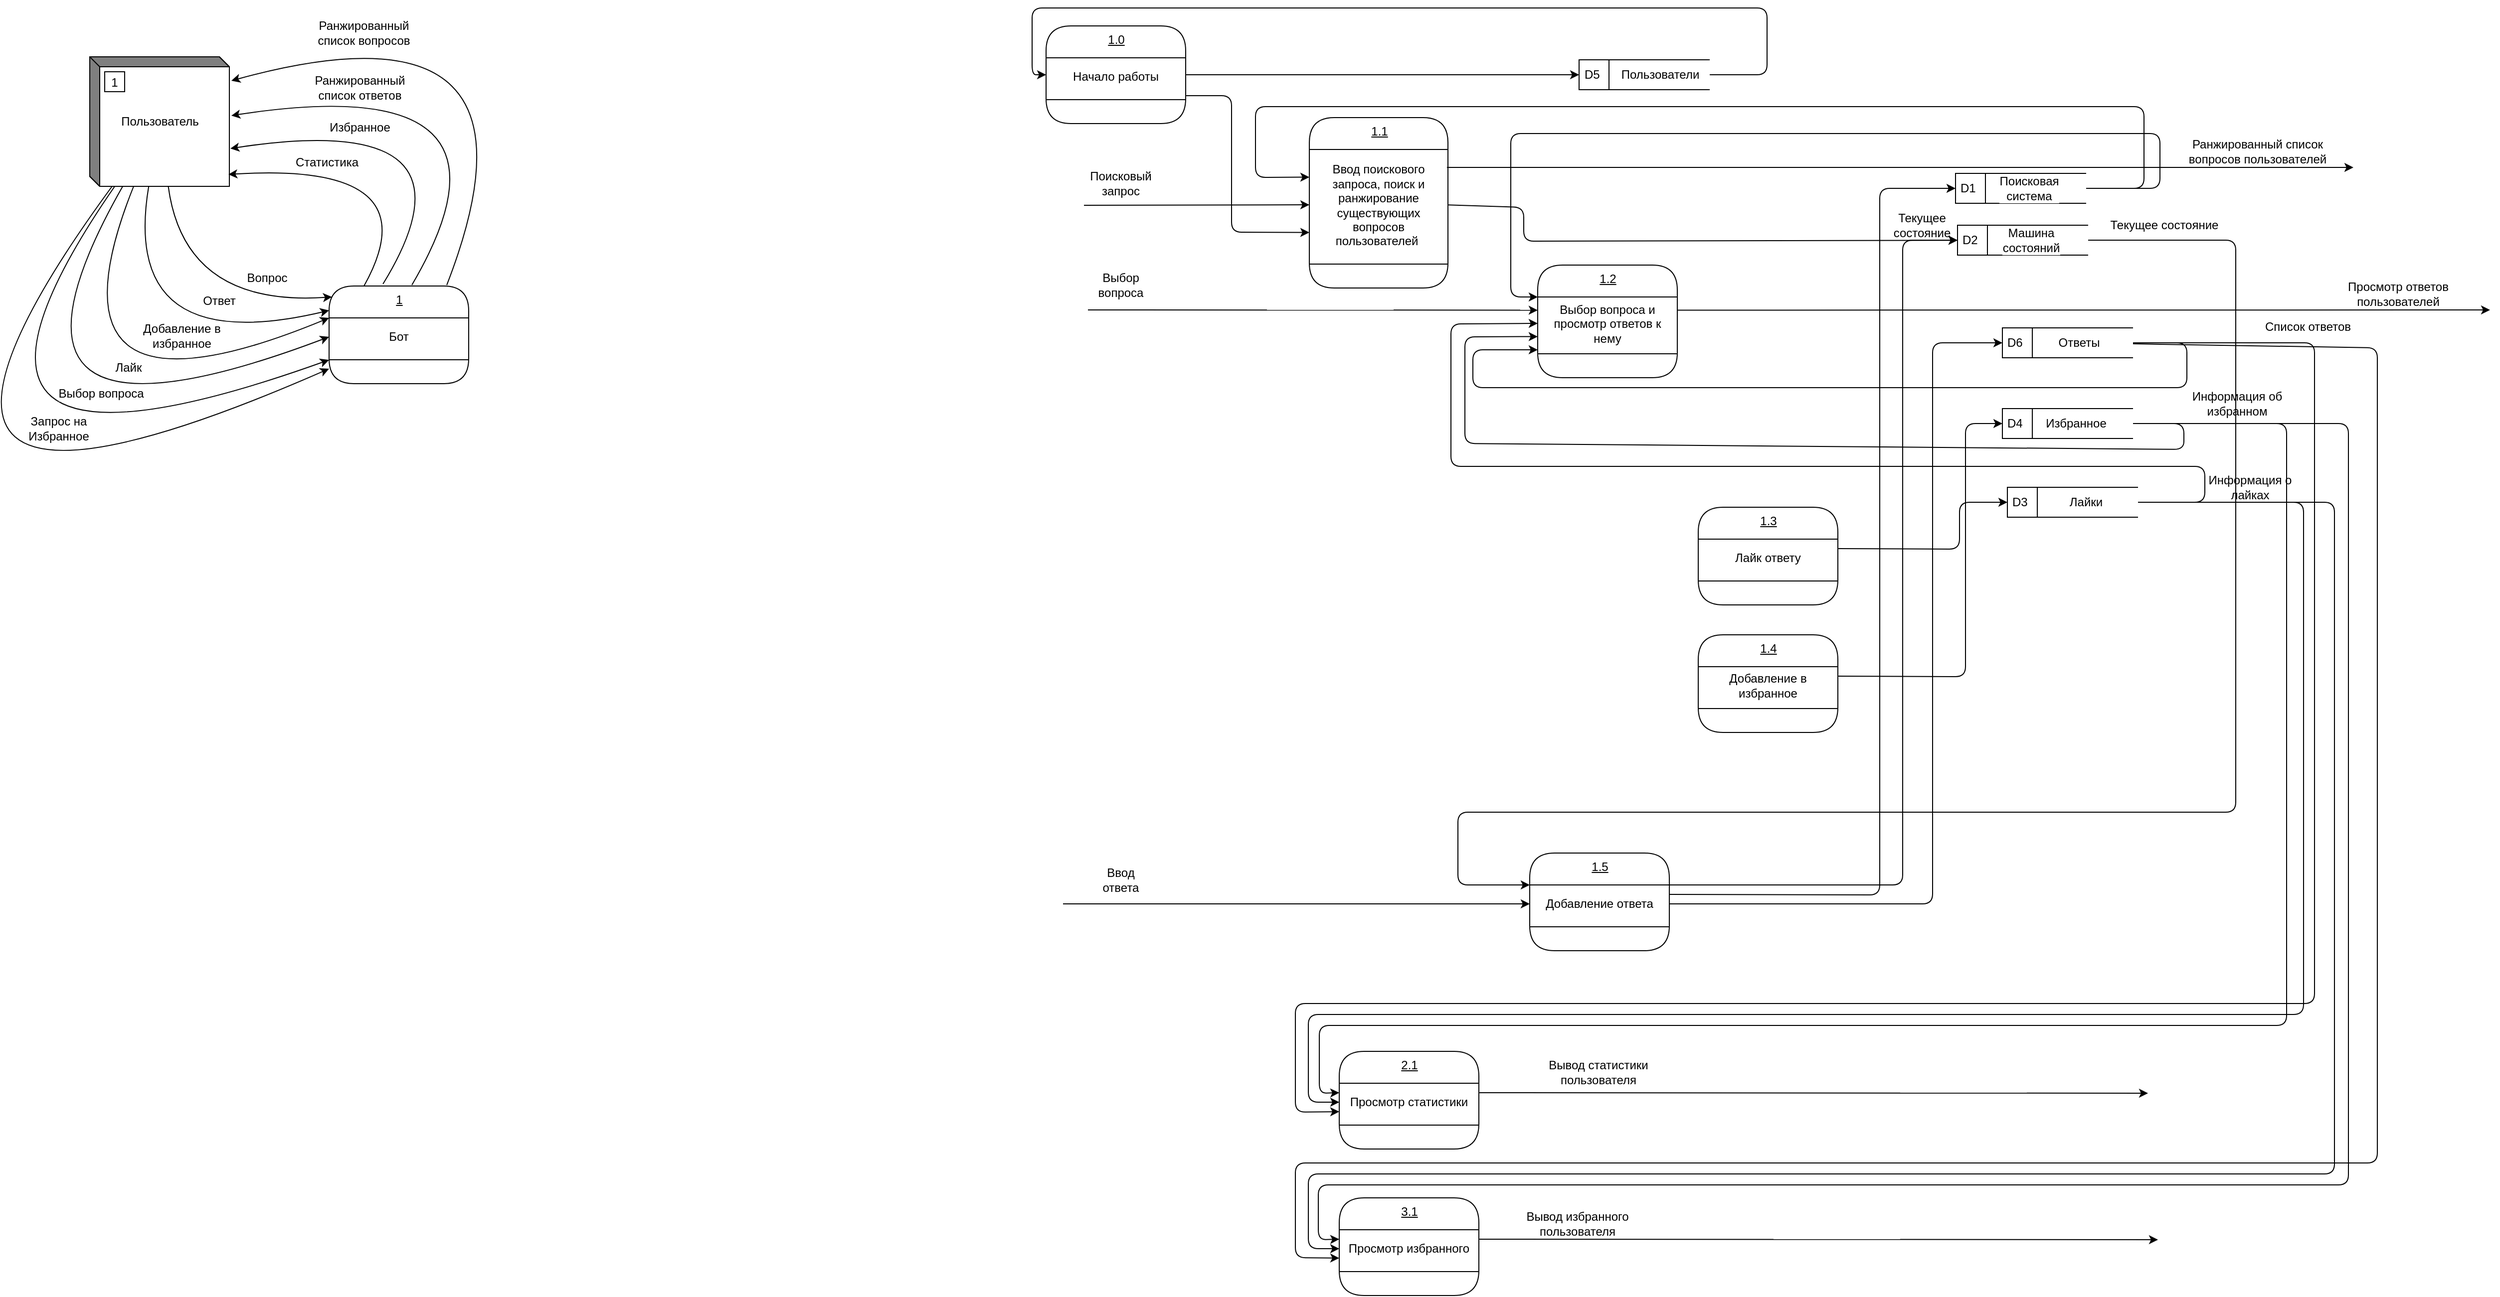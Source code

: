 <mxfile version="14.6.13" type="device"><diagram id="zro-2nRnJr-bB-MmIFv8" name="Страница 1"><mxGraphModel dx="1892" dy="1450" grid="0" gridSize="10" guides="1" tooltips="1" connect="1" arrows="1" fold="1" page="1" pageScale="1" pageWidth="1169" pageHeight="827" background="none" math="0" shadow="0"><root><mxCell id="0"/><mxCell id="1" parent="0"/><mxCell id="Z1UcRKzP8GFp2pOLiOAi-3" value="Пользователь" style="html=1;dashed=0;whitespace=wrap;shape=mxgraph.dfd.externalEntity;shadow=0;fillColor=#FFFFFF;" parent="1" vertex="1"><mxGeometry x="240" y="70" width="140" height="130" as="geometry"/></mxCell><mxCell id="Z1UcRKzP8GFp2pOLiOAi-4" value="1" style="autosize=1;part=1;resizable=0;strokeColor=inherit;fillColor=inherit;gradientColor=inherit;labelBorderColor=#FFFFFF;labelBackgroundColor=#FFFFFF;" parent="Z1UcRKzP8GFp2pOLiOAi-3" vertex="1"><mxGeometry width="20" height="20" relative="1" as="geometry"><mxPoint x="15" y="15" as="offset"/></mxGeometry></mxCell><mxCell id="Z1UcRKzP8GFp2pOLiOAi-5" value="D1" style="html=1;dashed=0;whitespace=wrap;shape=mxgraph.dfd.dataStoreID;align=left;spacingLeft=3;points=[[0,0],[0.5,0],[1,0],[0,0.5],[1,0.5],[0,1],[0.5,1],[1,1]];shadow=0;labelBackgroundColor=#FFFFFF;fillColor=#FFFFFF;gradientColor=none;" parent="1" vertex="1"><mxGeometry x="2111" y="187" width="131" height="30" as="geometry"/></mxCell><mxCell id="Z1UcRKzP8GFp2pOLiOAi-41" value="1" style="swimlane;fontStyle=4;align=center;verticalAlign=top;childLayout=stackLayout;horizontal=1;startSize=32;horizontalStack=0;resizeParent=1;resizeParentMax=0;resizeLast=0;collapsible=0;marginBottom=0;html=1;rounded=1;absoluteArcSize=1;arcSize=50;shadow=0;labelBackgroundColor=#FFFFFF;gradientColor=none;fillColor=none;" parent="1" vertex="1"><mxGeometry x="480" y="300" width="140" height="98" as="geometry"/></mxCell><mxCell id="Z1UcRKzP8GFp2pOLiOAi-48" value="Бот" style="text;html=1;strokeColor=none;fillColor=none;align=center;verticalAlign=middle;whiteSpace=wrap;rounded=0;shadow=0;labelBackgroundColor=#FFFFFF;" parent="Z1UcRKzP8GFp2pOLiOAi-41" vertex="1"><mxGeometry y="32" width="140" height="38" as="geometry"/></mxCell><mxCell id="Z1UcRKzP8GFp2pOLiOAi-46" value="" style="line;strokeWidth=1;fillColor=none;align=left;verticalAlign=middle;spacingTop=-1;spacingLeft=3;spacingRight=3;rotatable=0;labelPosition=right;points=[];portConstraint=eastwest;" parent="Z1UcRKzP8GFp2pOLiOAi-41" vertex="1"><mxGeometry y="70" width="140" height="8" as="geometry"/></mxCell><mxCell id="Z1UcRKzP8GFp2pOLiOAi-49" value="&amp;nbsp;" style="text;html=1;strokeColor=none;fillColor=none;align=center;verticalAlign=middle;whiteSpace=wrap;rounded=0;shadow=0;labelBackgroundColor=#FFFFFF;" parent="Z1UcRKzP8GFp2pOLiOAi-41" vertex="1"><mxGeometry y="78" width="140" height="20" as="geometry"/></mxCell><mxCell id="Z1UcRKzP8GFp2pOLiOAi-53" value="" style="endArrow=classic;html=1;curved=1;entryX=1.014;entryY=0.454;entryDx=0;entryDy=0;entryPerimeter=0;exitX=0.593;exitY=-0.01;exitDx=0;exitDy=0;exitPerimeter=0;" parent="1" source="Z1UcRKzP8GFp2pOLiOAi-41" target="Z1UcRKzP8GFp2pOLiOAi-3" edge="1"><mxGeometry width="50" height="50" relative="1" as="geometry"><mxPoint x="460" y="310" as="sourcePoint"/><mxPoint x="510" y="260" as="targetPoint"/><Array as="points"><mxPoint x="691" y="81"/></Array></mxGeometry></mxCell><mxCell id="Z1UcRKzP8GFp2pOLiOAi-55" value="Вопрос" style="text;html=1;strokeColor=none;fillColor=none;align=center;verticalAlign=middle;whiteSpace=wrap;rounded=0;shadow=0;labelBackgroundColor=#FFFFFF;" parent="1" vertex="1"><mxGeometry x="398" y="282" width="40" height="20" as="geometry"/></mxCell><mxCell id="Z1UcRKzP8GFp2pOLiOAi-57" value="" style="endArrow=classic;html=1;curved=1;entryX=0.021;entryY=0.112;entryDx=0;entryDy=0;entryPerimeter=0;" parent="1" source="Z1UcRKzP8GFp2pOLiOAi-3" target="Z1UcRKzP8GFp2pOLiOAi-41" edge="1"><mxGeometry width="50" height="50" relative="1" as="geometry"><mxPoint x="457" y="322" as="sourcePoint"/><mxPoint x="507" y="272" as="targetPoint"/><Array as="points"><mxPoint x="335" y="321"/></Array></mxGeometry></mxCell><mxCell id="Z1UcRKzP8GFp2pOLiOAi-59" value="" style="endArrow=classic;html=1;curved=1;entryX=0;entryY=0.25;entryDx=0;entryDy=0;" parent="1" source="Z1UcRKzP8GFp2pOLiOAi-3" target="Z1UcRKzP8GFp2pOLiOAi-49" edge="1"><mxGeometry width="50" height="50" relative="1" as="geometry"><mxPoint x="457" y="322" as="sourcePoint"/><mxPoint x="485" y="388" as="targetPoint"/><Array as="points"><mxPoint x="-38" y="610"/></Array></mxGeometry></mxCell><mxCell id="Z1UcRKzP8GFp2pOLiOAi-60" value="" style="endArrow=classic;html=1;curved=1;" parent="1" source="Z1UcRKzP8GFp2pOLiOAi-3" target="Z1UcRKzP8GFp2pOLiOAi-41" edge="1"><mxGeometry width="50" height="50" relative="1" as="geometry"><mxPoint x="457" y="322" as="sourcePoint"/><mxPoint x="507" y="272" as="targetPoint"/><Array as="points"><mxPoint x="34" y="534"/></Array></mxGeometry></mxCell><mxCell id="Z1UcRKzP8GFp2pOLiOAi-61" value="Выбор вопроса" style="text;html=1;strokeColor=none;fillColor=none;align=center;verticalAlign=middle;whiteSpace=wrap;rounded=0;shadow=0;labelBackgroundColor=#FFFFFF;" parent="1" vertex="1"><mxGeometry x="207" y="398" width="89" height="20" as="geometry"/></mxCell><mxCell id="Z1UcRKzP8GFp2pOLiOAi-62" value="Запрос на Избранное" style="text;html=1;strokeColor=none;fillColor=none;align=center;verticalAlign=middle;whiteSpace=wrap;rounded=0;shadow=0;labelBackgroundColor=#FFFFFF;" parent="1" vertex="1"><mxGeometry x="189" y="433" width="40" height="20" as="geometry"/></mxCell><mxCell id="Z1UcRKzP8GFp2pOLiOAi-64" value="" style="endArrow=classic;html=1;curved=1;exitX=0.843;exitY=-0.01;exitDx=0;exitDy=0;entryX=1.014;entryY=0.185;entryDx=0;entryDy=0;entryPerimeter=0;exitPerimeter=0;" parent="1" source="Z1UcRKzP8GFp2pOLiOAi-41" target="Z1UcRKzP8GFp2pOLiOAi-3" edge="1"><mxGeometry width="50" height="50" relative="1" as="geometry"><mxPoint x="560" y="310" as="sourcePoint"/><mxPoint x="390" y="142.083" as="targetPoint"/><Array as="points"><mxPoint x="713" y="3"/></Array></mxGeometry></mxCell><mxCell id="Z1UcRKzP8GFp2pOLiOAi-65" value="" style="endArrow=classic;html=1;curved=1;entryX=1.007;entryY=0.708;entryDx=0;entryDy=0;entryPerimeter=0;exitX=0.386;exitY=-0.02;exitDx=0;exitDy=0;exitPerimeter=0;" parent="1" source="Z1UcRKzP8GFp2pOLiOAi-41" target="Z1UcRKzP8GFp2pOLiOAi-3" edge="1"><mxGeometry width="50" height="50" relative="1" as="geometry"><mxPoint x="558.059" y="310" as="sourcePoint"/><mxPoint x="391.96" y="156.96" as="targetPoint"/><Array as="points"><mxPoint x="642" y="122"/></Array></mxGeometry></mxCell><mxCell id="Z1UcRKzP8GFp2pOLiOAi-66" value="" style="endArrow=classic;html=1;curved=1;entryX=0.993;entryY=0.908;entryDx=0;entryDy=0;entryPerimeter=0;exitX=0.25;exitY=0;exitDx=0;exitDy=0;" parent="1" source="Z1UcRKzP8GFp2pOLiOAi-41" target="Z1UcRKzP8GFp2pOLiOAi-3" edge="1"><mxGeometry width="50" height="50" relative="1" as="geometry"><mxPoint x="568.059" y="320" as="sourcePoint"/><mxPoint x="401.96" y="166.96" as="targetPoint"/><Array as="points"><mxPoint x="585" y="175"/></Array></mxGeometry></mxCell><mxCell id="Z1UcRKzP8GFp2pOLiOAi-67" value="Ранжированный список вопросов" style="text;html=1;strokeColor=none;fillColor=none;align=center;verticalAlign=middle;whiteSpace=wrap;rounded=0;shadow=0;labelBackgroundColor=#FFFFFF;" parent="1" vertex="1"><mxGeometry x="467" y="32" width="96" height="28" as="geometry"/></mxCell><mxCell id="Z1UcRKzP8GFp2pOLiOAi-68" value="Ранжированный список ответов" style="text;html=1;strokeColor=none;fillColor=none;align=center;verticalAlign=middle;whiteSpace=wrap;rounded=0;shadow=0;labelBackgroundColor=#FFFFFF;" parent="1" vertex="1"><mxGeometry x="463" y="87" width="96" height="28" as="geometry"/></mxCell><mxCell id="Z1UcRKzP8GFp2pOLiOAi-69" value="Избранное" style="text;html=1;strokeColor=none;fillColor=none;align=center;verticalAlign=middle;whiteSpace=wrap;rounded=0;shadow=0;labelBackgroundColor=#FFFFFF;" parent="1" vertex="1"><mxGeometry x="463" y="127" width="96" height="28" as="geometry"/></mxCell><mxCell id="Z1UcRKzP8GFp2pOLiOAi-70" value="Статистика" style="text;html=1;strokeColor=none;fillColor=none;align=center;verticalAlign=middle;whiteSpace=wrap;rounded=0;shadow=0;labelBackgroundColor=#FFFFFF;" parent="1" vertex="1"><mxGeometry x="430" y="162" width="96" height="28" as="geometry"/></mxCell><mxCell id="Z1UcRKzP8GFp2pOLiOAi-71" value="" style="endArrow=classic;html=1;curved=1;entryX=0;entryY=0.5;entryDx=0;entryDy=0;" parent="1" source="Z1UcRKzP8GFp2pOLiOAi-3" target="Z1UcRKzP8GFp2pOLiOAi-48" edge="1"><mxGeometry width="50" height="50" relative="1" as="geometry"><mxPoint x="292.596" y="210" as="sourcePoint"/><mxPoint x="498" y="393" as="targetPoint"/><Array as="points"><mxPoint x="107" y="492"/></Array></mxGeometry></mxCell><mxCell id="Z1UcRKzP8GFp2pOLiOAi-72" value="" style="endArrow=classic;html=1;curved=1;entryX=0;entryY=0;entryDx=0;entryDy=0;" parent="1" source="Z1UcRKzP8GFp2pOLiOAi-3" target="Z1UcRKzP8GFp2pOLiOAi-48" edge="1"><mxGeometry width="50" height="50" relative="1" as="geometry"><mxPoint x="303.75" y="210" as="sourcePoint"/><mxPoint x="490" y="361" as="targetPoint"/><Array as="points"><mxPoint x="182" y="455"/></Array></mxGeometry></mxCell><mxCell id="Z1UcRKzP8GFp2pOLiOAi-73" value="Лайк" style="text;html=1;strokeColor=none;fillColor=none;align=center;verticalAlign=middle;whiteSpace=wrap;rounded=0;shadow=0;labelBackgroundColor=#FFFFFF;" parent="1" vertex="1"><mxGeometry x="259" y="372" width="40" height="20" as="geometry"/></mxCell><mxCell id="Z1UcRKzP8GFp2pOLiOAi-74" value="Добавление в избранное" style="text;html=1;strokeColor=none;fillColor=none;align=center;verticalAlign=middle;whiteSpace=wrap;rounded=0;shadow=0;labelBackgroundColor=#FFFFFF;" parent="1" vertex="1"><mxGeometry x="290" y="340" width="85" height="20" as="geometry"/></mxCell><mxCell id="Z1UcRKzP8GFp2pOLiOAi-75" value="" style="endArrow=classic;html=1;curved=1;entryX=0;entryY=0.25;entryDx=0;entryDy=0;" parent="1" source="Z1UcRKzP8GFp2pOLiOAi-3" target="Z1UcRKzP8GFp2pOLiOAi-41" edge="1"><mxGeometry width="50" height="50" relative="1" as="geometry"><mxPoint x="345.325" y="210" as="sourcePoint"/><mxPoint x="463" y="456" as="targetPoint"/><Array as="points"><mxPoint x="270" y="374"/></Array></mxGeometry></mxCell><mxCell id="Z1UcRKzP8GFp2pOLiOAi-76" value="Ответ" style="text;html=1;strokeColor=none;fillColor=none;align=center;verticalAlign=middle;whiteSpace=wrap;rounded=0;shadow=0;labelBackgroundColor=#FFFFFF;" parent="1" vertex="1"><mxGeometry x="350" y="305" width="40" height="20" as="geometry"/></mxCell><mxCell id="Z1UcRKzP8GFp2pOLiOAi-78" value="1.1" style="swimlane;fontStyle=4;align=center;verticalAlign=top;childLayout=stackLayout;horizontal=1;startSize=32;horizontalStack=0;resizeParent=1;resizeParentMax=0;resizeLast=0;collapsible=0;marginBottom=0;html=1;rounded=1;absoluteArcSize=1;arcSize=50;shadow=0;labelBackgroundColor=#FFFFFF;gradientColor=none;fillColor=none;" parent="1" vertex="1"><mxGeometry x="1463" y="131" width="139" height="171" as="geometry"/></mxCell><mxCell id="Z1UcRKzP8GFp2pOLiOAi-79" value="Ввод поискового запроса, поиск и ранжирование существующих вопросов пользователей&amp;nbsp;" style="text;html=1;strokeColor=none;fillColor=none;align=center;verticalAlign=middle;whiteSpace=wrap;rounded=0;shadow=0;labelBackgroundColor=#FFFFFF;" parent="Z1UcRKzP8GFp2pOLiOAi-78" vertex="1"><mxGeometry y="32" width="139" height="111" as="geometry"/></mxCell><mxCell id="Z1UcRKzP8GFp2pOLiOAi-80" value="" style="line;strokeWidth=1;fillColor=none;align=left;verticalAlign=middle;spacingTop=-1;spacingLeft=3;spacingRight=3;rotatable=0;labelPosition=right;points=[];portConstraint=eastwest;" parent="Z1UcRKzP8GFp2pOLiOAi-78" vertex="1"><mxGeometry y="143" width="139" height="8" as="geometry"/></mxCell><mxCell id="Z1UcRKzP8GFp2pOLiOAi-81" value="&amp;nbsp;" style="text;html=1;strokeColor=none;fillColor=none;align=center;verticalAlign=middle;whiteSpace=wrap;rounded=0;shadow=0;labelBackgroundColor=#FFFFFF;" parent="Z1UcRKzP8GFp2pOLiOAi-78" vertex="1"><mxGeometry y="151" width="139" height="20" as="geometry"/></mxCell><mxCell id="Z1UcRKzP8GFp2pOLiOAi-83" value="Поисковая система" style="text;html=1;strokeColor=none;fillColor=none;align=center;verticalAlign=middle;whiteSpace=wrap;rounded=0;shadow=0;labelBackgroundColor=#FFFFFF;" parent="1" vertex="1"><mxGeometry x="2165" y="192" width="40" height="20" as="geometry"/></mxCell><mxCell id="Z1UcRKzP8GFp2pOLiOAi-84" value="D2" style="html=1;dashed=0;whitespace=wrap;shape=mxgraph.dfd.dataStoreID;align=left;spacingLeft=3;points=[[0,0],[0.5,0],[1,0],[0,0.5],[1,0.5],[0,1],[0.5,1],[1,1]];shadow=0;labelBackgroundColor=#FFFFFF;fillColor=#FFFFFF;gradientColor=none;" parent="1" vertex="1"><mxGeometry x="2113" y="239" width="131" height="30" as="geometry"/></mxCell><mxCell id="Z1UcRKzP8GFp2pOLiOAi-85" value="Машина состояний" style="text;html=1;strokeColor=none;fillColor=none;align=center;verticalAlign=middle;whiteSpace=wrap;rounded=0;shadow=0;labelBackgroundColor=#FFFFFF;" parent="1" vertex="1"><mxGeometry x="2167" y="244" width="40" height="20" as="geometry"/></mxCell><mxCell id="Z1UcRKzP8GFp2pOLiOAi-86" value="D3" style="html=1;dashed=0;whitespace=wrap;shape=mxgraph.dfd.dataStoreID;align=left;spacingLeft=3;points=[[0,0],[0.5,0],[1,0],[0,0.5],[1,0.5],[0,1],[0.5,1],[1,1]];shadow=0;labelBackgroundColor=#FFFFFF;fillColor=#FFFFFF;gradientColor=none;" parent="1" vertex="1"><mxGeometry x="2163" y="502" width="131" height="30" as="geometry"/></mxCell><mxCell id="Z1UcRKzP8GFp2pOLiOAi-87" value="Лайки" style="text;html=1;strokeColor=none;fillColor=none;align=center;verticalAlign=middle;whiteSpace=wrap;rounded=0;shadow=0;labelBackgroundColor=#FFFFFF;" parent="1" vertex="1"><mxGeometry x="2222" y="507" width="40" height="20" as="geometry"/></mxCell><mxCell id="Z1UcRKzP8GFp2pOLiOAi-88" value="D4" style="html=1;dashed=0;whitespace=wrap;shape=mxgraph.dfd.dataStoreID;align=left;spacingLeft=3;points=[[0,0],[0.5,0],[1,0],[0,0.5],[1,0.5],[0,1],[0.5,1],[1,1]];shadow=0;labelBackgroundColor=#FFFFFF;fillColor=#FFFFFF;gradientColor=none;" parent="1" vertex="1"><mxGeometry x="2158" y="423" width="131" height="30" as="geometry"/></mxCell><mxCell id="Z1UcRKzP8GFp2pOLiOAi-89" value="Избранное" style="text;html=1;strokeColor=none;fillColor=none;align=center;verticalAlign=middle;whiteSpace=wrap;rounded=0;shadow=0;labelBackgroundColor=#FFFFFF;" parent="1" vertex="1"><mxGeometry x="2212" y="428" width="40" height="20" as="geometry"/></mxCell><mxCell id="Z1UcRKzP8GFp2pOLiOAi-90" value="D6" style="html=1;dashed=0;whitespace=wrap;shape=mxgraph.dfd.dataStoreID;align=left;spacingLeft=3;points=[[0,0],[0.5,0],[1,0],[0,0.5],[1,0.5],[0,1],[0.5,1],[1,1]];shadow=0;labelBackgroundColor=#FFFFFF;fillColor=#FFFFFF;gradientColor=none;" parent="1" vertex="1"><mxGeometry x="2158" y="342" width="131" height="30" as="geometry"/></mxCell><mxCell id="Z1UcRKzP8GFp2pOLiOAi-91" value="Ответы" style="text;html=1;strokeColor=none;fillColor=none;align=center;verticalAlign=middle;whiteSpace=wrap;rounded=0;shadow=0;labelBackgroundColor=#FFFFFF;" parent="1" vertex="1"><mxGeometry x="2215" y="347" width="40" height="20" as="geometry"/></mxCell><mxCell id="Z1UcRKzP8GFp2pOLiOAi-92" value="D5" style="html=1;dashed=0;whitespace=wrap;shape=mxgraph.dfd.dataStoreID;align=left;spacingLeft=3;points=[[0,0],[0.5,0],[1,0],[0,0.5],[1,0.5],[0,1],[0.5,1],[1,1]];shadow=0;labelBackgroundColor=#FFFFFF;fillColor=#FFFFFF;gradientColor=none;" parent="1" vertex="1"><mxGeometry x="1733.5" y="73" width="131" height="30" as="geometry"/></mxCell><mxCell id="Z1UcRKzP8GFp2pOLiOAi-93" value="Пользователи" style="text;html=1;strokeColor=none;fillColor=none;align=center;verticalAlign=middle;whiteSpace=wrap;rounded=0;shadow=0;labelBackgroundColor=#FFFFFF;" parent="1" vertex="1"><mxGeometry x="1794.5" y="78" width="40" height="20" as="geometry"/></mxCell><mxCell id="Z1UcRKzP8GFp2pOLiOAi-95" value="1.5" style="swimlane;fontStyle=4;align=center;verticalAlign=top;childLayout=stackLayout;horizontal=1;startSize=32;horizontalStack=0;resizeParent=1;resizeParentMax=0;resizeLast=0;collapsible=0;marginBottom=0;html=1;rounded=1;absoluteArcSize=1;arcSize=50;shadow=0;labelBackgroundColor=#FFFFFF;gradientColor=none;fillColor=none;" parent="1" vertex="1"><mxGeometry x="1684" y="869" width="140" height="98" as="geometry"/></mxCell><mxCell id="Z1UcRKzP8GFp2pOLiOAi-96" value="Добавление ответа" style="text;html=1;strokeColor=none;fillColor=none;align=center;verticalAlign=middle;whiteSpace=wrap;rounded=0;shadow=0;labelBackgroundColor=#FFFFFF;" parent="Z1UcRKzP8GFp2pOLiOAi-95" vertex="1"><mxGeometry y="32" width="140" height="38" as="geometry"/></mxCell><mxCell id="Z1UcRKzP8GFp2pOLiOAi-97" value="" style="line;strokeWidth=1;fillColor=none;align=left;verticalAlign=middle;spacingTop=-1;spacingLeft=3;spacingRight=3;rotatable=0;labelPosition=right;points=[];portConstraint=eastwest;" parent="Z1UcRKzP8GFp2pOLiOAi-95" vertex="1"><mxGeometry y="70" width="140" height="8" as="geometry"/></mxCell><mxCell id="Z1UcRKzP8GFp2pOLiOAi-98" value="&amp;nbsp;" style="text;html=1;strokeColor=none;fillColor=none;align=center;verticalAlign=middle;whiteSpace=wrap;rounded=0;shadow=0;labelBackgroundColor=#FFFFFF;" parent="Z1UcRKzP8GFp2pOLiOAi-95" vertex="1"><mxGeometry y="78" width="140" height="20" as="geometry"/></mxCell><mxCell id="Z1UcRKzP8GFp2pOLiOAi-99" value="1.2" style="swimlane;fontStyle=4;align=center;verticalAlign=top;childLayout=stackLayout;horizontal=1;startSize=32;horizontalStack=0;resizeParent=1;resizeParentMax=0;resizeLast=0;collapsible=0;marginBottom=0;html=1;rounded=1;absoluteArcSize=1;arcSize=50;shadow=0;labelBackgroundColor=#FFFFFF;gradientColor=none;fillColor=none;" parent="1" vertex="1"><mxGeometry x="1692" y="279" width="140" height="113" as="geometry"/></mxCell><mxCell id="Z1UcRKzP8GFp2pOLiOAi-100" value="Выбор вопроса и просмотр ответов к нему" style="text;html=1;strokeColor=none;fillColor=none;align=center;verticalAlign=middle;whiteSpace=wrap;rounded=0;shadow=0;labelBackgroundColor=#FFFFFF;" parent="Z1UcRKzP8GFp2pOLiOAi-99" vertex="1"><mxGeometry y="32" width="140" height="53" as="geometry"/></mxCell><mxCell id="Z1UcRKzP8GFp2pOLiOAi-101" value="" style="line;strokeWidth=1;fillColor=none;align=left;verticalAlign=middle;spacingTop=-1;spacingLeft=3;spacingRight=3;rotatable=0;labelPosition=right;points=[];portConstraint=eastwest;" parent="Z1UcRKzP8GFp2pOLiOAi-99" vertex="1"><mxGeometry y="85" width="140" height="8" as="geometry"/></mxCell><mxCell id="Z1UcRKzP8GFp2pOLiOAi-102" value="&amp;nbsp;" style="text;html=1;strokeColor=none;fillColor=none;align=center;verticalAlign=middle;whiteSpace=wrap;rounded=0;shadow=0;labelBackgroundColor=#FFFFFF;" parent="Z1UcRKzP8GFp2pOLiOAi-99" vertex="1"><mxGeometry y="93" width="140" height="20" as="geometry"/></mxCell><mxCell id="Z1UcRKzP8GFp2pOLiOAi-104" value="1.3" style="swimlane;fontStyle=4;align=center;verticalAlign=top;childLayout=stackLayout;horizontal=1;startSize=32;horizontalStack=0;resizeParent=1;resizeParentMax=0;resizeLast=0;collapsible=0;marginBottom=0;html=1;rounded=1;absoluteArcSize=1;arcSize=50;shadow=0;labelBackgroundColor=#FFFFFF;gradientColor=none;fillColor=none;" parent="1" vertex="1"><mxGeometry x="1853" y="522" width="140" height="98" as="geometry"/></mxCell><mxCell id="Z1UcRKzP8GFp2pOLiOAi-105" value="Лайк ответу" style="text;html=1;strokeColor=none;fillColor=none;align=center;verticalAlign=middle;whiteSpace=wrap;rounded=0;shadow=0;labelBackgroundColor=#FFFFFF;" parent="Z1UcRKzP8GFp2pOLiOAi-104" vertex="1"><mxGeometry y="32" width="140" height="38" as="geometry"/></mxCell><mxCell id="Z1UcRKzP8GFp2pOLiOAi-106" value="" style="line;strokeWidth=1;fillColor=none;align=left;verticalAlign=middle;spacingTop=-1;spacingLeft=3;spacingRight=3;rotatable=0;labelPosition=right;points=[];portConstraint=eastwest;" parent="Z1UcRKzP8GFp2pOLiOAi-104" vertex="1"><mxGeometry y="70" width="140" height="8" as="geometry"/></mxCell><mxCell id="Z1UcRKzP8GFp2pOLiOAi-107" value="&amp;nbsp;" style="text;html=1;strokeColor=none;fillColor=none;align=center;verticalAlign=middle;whiteSpace=wrap;rounded=0;shadow=0;labelBackgroundColor=#FFFFFF;" parent="Z1UcRKzP8GFp2pOLiOAi-104" vertex="1"><mxGeometry y="78" width="140" height="20" as="geometry"/></mxCell><mxCell id="Z1UcRKzP8GFp2pOLiOAi-108" value="1.4" style="swimlane;fontStyle=4;align=center;verticalAlign=top;childLayout=stackLayout;horizontal=1;startSize=32;horizontalStack=0;resizeParent=1;resizeParentMax=0;resizeLast=0;collapsible=0;marginBottom=0;html=1;rounded=1;absoluteArcSize=1;arcSize=50;shadow=0;labelBackgroundColor=#FFFFFF;gradientColor=none;fillColor=none;" parent="1" vertex="1"><mxGeometry x="1853" y="650" width="140" height="98" as="geometry"/></mxCell><mxCell id="Z1UcRKzP8GFp2pOLiOAi-109" value="Добавление в избранное" style="text;html=1;strokeColor=none;fillColor=none;align=center;verticalAlign=middle;whiteSpace=wrap;rounded=0;shadow=0;labelBackgroundColor=#FFFFFF;" parent="Z1UcRKzP8GFp2pOLiOAi-108" vertex="1"><mxGeometry y="32" width="140" height="38" as="geometry"/></mxCell><mxCell id="Z1UcRKzP8GFp2pOLiOAi-110" value="" style="line;strokeWidth=1;fillColor=none;align=left;verticalAlign=middle;spacingTop=-1;spacingLeft=3;spacingRight=3;rotatable=0;labelPosition=right;points=[];portConstraint=eastwest;" parent="Z1UcRKzP8GFp2pOLiOAi-108" vertex="1"><mxGeometry y="70" width="140" height="8" as="geometry"/></mxCell><mxCell id="Z1UcRKzP8GFp2pOLiOAi-111" value="&amp;nbsp;" style="text;html=1;strokeColor=none;fillColor=none;align=center;verticalAlign=middle;whiteSpace=wrap;rounded=0;shadow=0;labelBackgroundColor=#FFFFFF;" parent="Z1UcRKzP8GFp2pOLiOAi-108" vertex="1"><mxGeometry y="78" width="140" height="20" as="geometry"/></mxCell><mxCell id="Z1UcRKzP8GFp2pOLiOAi-112" value="2.1" style="swimlane;fontStyle=4;align=center;verticalAlign=top;childLayout=stackLayout;horizontal=1;startSize=32;horizontalStack=0;resizeParent=1;resizeParentMax=0;resizeLast=0;collapsible=0;marginBottom=0;html=1;rounded=1;absoluteArcSize=1;arcSize=50;shadow=0;labelBackgroundColor=#FFFFFF;gradientColor=none;fillColor=none;" parent="1" vertex="1"><mxGeometry x="1493" y="1068" width="140" height="98" as="geometry"/></mxCell><mxCell id="Z1UcRKzP8GFp2pOLiOAi-113" value="Просмотр статистики" style="text;html=1;strokeColor=none;fillColor=none;align=center;verticalAlign=middle;whiteSpace=wrap;rounded=0;shadow=0;labelBackgroundColor=#FFFFFF;" parent="Z1UcRKzP8GFp2pOLiOAi-112" vertex="1"><mxGeometry y="32" width="140" height="38" as="geometry"/></mxCell><mxCell id="Z1UcRKzP8GFp2pOLiOAi-114" value="" style="line;strokeWidth=1;fillColor=none;align=left;verticalAlign=middle;spacingTop=-1;spacingLeft=3;spacingRight=3;rotatable=0;labelPosition=right;points=[];portConstraint=eastwest;" parent="Z1UcRKzP8GFp2pOLiOAi-112" vertex="1"><mxGeometry y="70" width="140" height="8" as="geometry"/></mxCell><mxCell id="Z1UcRKzP8GFp2pOLiOAi-115" value="&amp;nbsp;" style="text;html=1;strokeColor=none;fillColor=none;align=center;verticalAlign=middle;whiteSpace=wrap;rounded=0;shadow=0;labelBackgroundColor=#FFFFFF;" parent="Z1UcRKzP8GFp2pOLiOAi-112" vertex="1"><mxGeometry y="78" width="140" height="20" as="geometry"/></mxCell><mxCell id="Z1UcRKzP8GFp2pOLiOAi-116" value="3.1" style="swimlane;fontStyle=4;align=center;verticalAlign=top;childLayout=stackLayout;horizontal=1;startSize=32;horizontalStack=0;resizeParent=1;resizeParentMax=0;resizeLast=0;collapsible=0;marginBottom=0;html=1;rounded=1;absoluteArcSize=1;arcSize=50;shadow=0;labelBackgroundColor=#FFFFFF;gradientColor=none;fillColor=none;" parent="1" vertex="1"><mxGeometry x="1493" y="1215" width="140" height="98" as="geometry"/></mxCell><mxCell id="Z1UcRKzP8GFp2pOLiOAi-117" value="Просмотр избранного" style="text;html=1;strokeColor=none;fillColor=none;align=center;verticalAlign=middle;whiteSpace=wrap;rounded=0;shadow=0;labelBackgroundColor=#FFFFFF;" parent="Z1UcRKzP8GFp2pOLiOAi-116" vertex="1"><mxGeometry y="32" width="140" height="38" as="geometry"/></mxCell><mxCell id="Z1UcRKzP8GFp2pOLiOAi-118" value="" style="line;strokeWidth=1;fillColor=none;align=left;verticalAlign=middle;spacingTop=-1;spacingLeft=3;spacingRight=3;rotatable=0;labelPosition=right;points=[];portConstraint=eastwest;" parent="Z1UcRKzP8GFp2pOLiOAi-116" vertex="1"><mxGeometry y="70" width="140" height="8" as="geometry"/></mxCell><mxCell id="Z1UcRKzP8GFp2pOLiOAi-119" value="&amp;nbsp;" style="text;html=1;strokeColor=none;fillColor=none;align=center;verticalAlign=middle;whiteSpace=wrap;rounded=0;shadow=0;labelBackgroundColor=#FFFFFF;" parent="Z1UcRKzP8GFp2pOLiOAi-116" vertex="1"><mxGeometry y="78" width="140" height="20" as="geometry"/></mxCell><mxCell id="Z1UcRKzP8GFp2pOLiOAi-121" value="" style="endArrow=classic;html=1;" parent="1" source="Z1UcRKzP8GFp2pOLiOAi-78" target="Z1UcRKzP8GFp2pOLiOAi-84" edge="1"><mxGeometry width="50" height="50" relative="1" as="geometry"><mxPoint x="1653" y="408" as="sourcePoint"/><mxPoint x="1793" y="286" as="targetPoint"/><Array as="points"><mxPoint x="1678" y="221"/><mxPoint x="1678" y="255"/></Array></mxGeometry></mxCell><mxCell id="Z1UcRKzP8GFp2pOLiOAi-122" value="" style="endArrow=classic;html=1;entryX=0;entryY=0.25;entryDx=0;entryDy=0;" parent="1" source="Z1UcRKzP8GFp2pOLiOAi-5" target="Z1UcRKzP8GFp2pOLiOAi-79" edge="1"><mxGeometry width="50" height="50" relative="1" as="geometry"><mxPoint x="1653" y="408" as="sourcePoint"/><mxPoint x="1703" y="358" as="targetPoint"/><Array as="points"><mxPoint x="2300" y="202"/><mxPoint x="2300" y="120"/><mxPoint x="1409" y="120"/><mxPoint x="1409" y="191"/></Array></mxGeometry></mxCell><mxCell id="Z1UcRKzP8GFp2pOLiOAi-128" value="1.0" style="swimlane;fontStyle=4;align=center;verticalAlign=top;childLayout=stackLayout;horizontal=1;startSize=32;horizontalStack=0;resizeParent=1;resizeParentMax=0;resizeLast=0;collapsible=0;marginBottom=0;html=1;rounded=1;absoluteArcSize=1;arcSize=50;shadow=0;labelBackgroundColor=#FFFFFF;gradientColor=none;fillColor=none;" parent="1" vertex="1"><mxGeometry x="1199" y="39" width="140" height="98" as="geometry"/></mxCell><mxCell id="Z1UcRKzP8GFp2pOLiOAi-129" value="Начало работы" style="text;html=1;strokeColor=none;fillColor=none;align=center;verticalAlign=middle;whiteSpace=wrap;rounded=0;shadow=0;labelBackgroundColor=#FFFFFF;" parent="Z1UcRKzP8GFp2pOLiOAi-128" vertex="1"><mxGeometry y="32" width="140" height="38" as="geometry"/></mxCell><mxCell id="Z1UcRKzP8GFp2pOLiOAi-130" value="" style="line;strokeWidth=1;fillColor=none;align=left;verticalAlign=middle;spacingTop=-1;spacingLeft=3;spacingRight=3;rotatable=0;labelPosition=right;points=[];portConstraint=eastwest;" parent="Z1UcRKzP8GFp2pOLiOAi-128" vertex="1"><mxGeometry y="70" width="140" height="8" as="geometry"/></mxCell><mxCell id="Z1UcRKzP8GFp2pOLiOAi-131" value="&amp;nbsp;" style="text;html=1;strokeColor=none;fillColor=none;align=center;verticalAlign=middle;whiteSpace=wrap;rounded=0;shadow=0;labelBackgroundColor=#FFFFFF;" parent="Z1UcRKzP8GFp2pOLiOAi-128" vertex="1"><mxGeometry y="78" width="140" height="20" as="geometry"/></mxCell><mxCell id="Z1UcRKzP8GFp2pOLiOAi-132" value="" style="endArrow=classic;html=1;" parent="1" source="Z1UcRKzP8GFp2pOLiOAi-128" target="Z1UcRKzP8GFp2pOLiOAi-92" edge="1"><mxGeometry width="50" height="50" relative="1" as="geometry"><mxPoint x="1622" y="403" as="sourcePoint"/><mxPoint x="1853" y="105" as="targetPoint"/></mxGeometry></mxCell><mxCell id="DZYtqYFCfU-84v1xpRTi-1" value="" style="endArrow=classic;html=1;" parent="1" source="Z1UcRKzP8GFp2pOLiOAi-92" target="Z1UcRKzP8GFp2pOLiOAi-128" edge="1"><mxGeometry width="50" height="50" relative="1" as="geometry"><mxPoint x="1539" y="327" as="sourcePoint"/><mxPoint x="1589" y="277" as="targetPoint"/><Array as="points"><mxPoint x="1922" y="88"/><mxPoint x="1922" y="21"/><mxPoint x="1185" y="21"/><mxPoint x="1185" y="88"/></Array></mxGeometry></mxCell><mxCell id="DZYtqYFCfU-84v1xpRTi-2" value="" style="endArrow=classic;html=1;exitX=1;exitY=1;exitDx=0;exitDy=0;entryX=0;entryY=0.75;entryDx=0;entryDy=0;" parent="1" source="Z1UcRKzP8GFp2pOLiOAi-129" target="Z1UcRKzP8GFp2pOLiOAi-79" edge="1"><mxGeometry width="50" height="50" relative="1" as="geometry"><mxPoint x="1502" y="297" as="sourcePoint"/><mxPoint x="1552" y="247" as="targetPoint"/><Array as="points"><mxPoint x="1385" y="109"/><mxPoint x="1385" y="246"/></Array></mxGeometry></mxCell><mxCell id="DZYtqYFCfU-84v1xpRTi-3" value="" style="endArrow=classic;html=1;entryX=0;entryY=0.5;entryDx=0;entryDy=0;" parent="1" target="Z1UcRKzP8GFp2pOLiOAi-79" edge="1"><mxGeometry width="50" height="50" relative="1" as="geometry"><mxPoint x="1237" y="219" as="sourcePoint"/><mxPoint x="1622" y="226" as="targetPoint"/></mxGeometry></mxCell><mxCell id="DZYtqYFCfU-84v1xpRTi-4" value="Поисковый запрос" style="text;html=1;strokeColor=none;fillColor=none;align=center;verticalAlign=middle;whiteSpace=wrap;rounded=0;" parent="1" vertex="1"><mxGeometry x="1254" y="187" width="40" height="20" as="geometry"/></mxCell><mxCell id="DZYtqYFCfU-84v1xpRTi-5" value="" style="endArrow=classic;html=1;exitX=1;exitY=0;exitDx=0;exitDy=0;" parent="1" source="Z1UcRKzP8GFp2pOLiOAi-96" target="Z1UcRKzP8GFp2pOLiOAi-84" edge="1"><mxGeometry width="50" height="50" relative="1" as="geometry"><mxPoint x="1936" y="439" as="sourcePoint"/><mxPoint x="1986" y="389" as="targetPoint"/><Array as="points"><mxPoint x="2058" y="901"/><mxPoint x="2058" y="254"/></Array></mxGeometry></mxCell><mxCell id="DZYtqYFCfU-84v1xpRTi-6" value="" style="endArrow=classic;html=1;exitX=1;exitY=0.25;exitDx=0;exitDy=0;" parent="1" source="Z1UcRKzP8GFp2pOLiOAi-96" target="Z1UcRKzP8GFp2pOLiOAi-5" edge="1"><mxGeometry width="50" height="50" relative="1" as="geometry"><mxPoint x="1936" y="439" as="sourcePoint"/><mxPoint x="2270" y="222" as="targetPoint"/><Array as="points"><mxPoint x="2035" y="911"/><mxPoint x="2035" y="202"/></Array></mxGeometry></mxCell><mxCell id="DZYtqYFCfU-84v1xpRTi-7" value="" style="endArrow=classic;html=1;entryX=0;entryY=0;entryDx=0;entryDy=0;" parent="1" source="Z1UcRKzP8GFp2pOLiOAi-84" target="Z1UcRKzP8GFp2pOLiOAi-96" edge="1"><mxGeometry width="50" height="50" relative="1" as="geometry"><mxPoint x="2340" y="284" as="sourcePoint"/><mxPoint x="1863" y="399" as="targetPoint"/><Array as="points"><mxPoint x="2392" y="254"/><mxPoint x="2392" y="828"/><mxPoint x="1612" y="828"/><mxPoint x="1612" y="901"/></Array></mxGeometry></mxCell><mxCell id="DZYtqYFCfU-84v1xpRTi-8" value="" style="endArrow=classic;html=1;entryX=0;entryY=0.25;entryDx=0;entryDy=0;" parent="1" target="Z1UcRKzP8GFp2pOLiOAi-100" edge="1"><mxGeometry width="50" height="50" relative="1" as="geometry"><mxPoint x="1241" y="324" as="sourcePoint"/><mxPoint x="1670" y="354" as="targetPoint"/></mxGeometry></mxCell><mxCell id="DZYtqYFCfU-84v1xpRTi-9" value="Выбор вопроса" style="text;html=1;strokeColor=none;fillColor=none;align=center;verticalAlign=middle;whiteSpace=wrap;rounded=0;" parent="1" vertex="1"><mxGeometry x="1254" y="289" width="40" height="20" as="geometry"/></mxCell><mxCell id="DZYtqYFCfU-84v1xpRTi-10" value="" style="endArrow=classic;html=1;entryX=0;entryY=0.75;entryDx=0;entryDy=0;" parent="1" source="Z1UcRKzP8GFp2pOLiOAi-88" target="Z1UcRKzP8GFp2pOLiOAi-100" edge="1"><mxGeometry width="50" height="50" relative="1" as="geometry"><mxPoint x="1783" y="504" as="sourcePoint"/><mxPoint x="1833" y="454" as="targetPoint"/><Array as="points"><mxPoint x="2340" y="438"/><mxPoint x="2340" y="464"/><mxPoint x="1619" y="458"/><mxPoint x="1619" y="351"/></Array></mxGeometry></mxCell><mxCell id="DZYtqYFCfU-84v1xpRTi-11" value="" style="endArrow=classic;html=1;entryX=0;entryY=1;entryDx=0;entryDy=0;" parent="1" source="Z1UcRKzP8GFp2pOLiOAi-90" target="Z1UcRKzP8GFp2pOLiOAi-100" edge="1"><mxGeometry width="50" height="50" relative="1" as="geometry"><mxPoint x="1783" y="504" as="sourcePoint"/><mxPoint x="1833" y="454" as="targetPoint"/><Array as="points"><mxPoint x="2343" y="357"/><mxPoint x="2343" y="402"/><mxPoint x="1627" y="402"/><mxPoint x="1627" y="364"/></Array></mxGeometry></mxCell><mxCell id="DZYtqYFCfU-84v1xpRTi-12" value="" style="endArrow=classic;html=1;entryX=0;entryY=0.5;entryDx=0;entryDy=0;" parent="1" source="Z1UcRKzP8GFp2pOLiOAi-86" target="Z1UcRKzP8GFp2pOLiOAi-100" edge="1"><mxGeometry width="50" height="50" relative="1" as="geometry"><mxPoint x="1914" y="562" as="sourcePoint"/><mxPoint x="1964" y="512" as="targetPoint"/><Array as="points"><mxPoint x="2361" y="517"/><mxPoint x="2361" y="481"/><mxPoint x="1605" y="481"/><mxPoint x="1605" y="338"/></Array></mxGeometry></mxCell><mxCell id="DZYtqYFCfU-84v1xpRTi-13" value="" style="endArrow=classic;html=1;exitX=1;exitY=0.5;exitDx=0;exitDy=0;" parent="1" source="Z1UcRKzP8GFp2pOLiOAi-96" target="Z1UcRKzP8GFp2pOLiOAi-90" edge="1"><mxGeometry width="50" height="50" relative="1" as="geometry"><mxPoint x="1931" y="364" as="sourcePoint"/><mxPoint x="1981" y="314" as="targetPoint"/><Array as="points"><mxPoint x="2088" y="920"/><mxPoint x="2088" y="357"/></Array></mxGeometry></mxCell><mxCell id="DZYtqYFCfU-84v1xpRTi-14" value="" style="endArrow=classic;html=1;entryX=0;entryY=0.5;entryDx=0;entryDy=0;" parent="1" target="Z1UcRKzP8GFp2pOLiOAi-96" edge="1"><mxGeometry width="50" height="50" relative="1" as="geometry"><mxPoint x="1216" y="920" as="sourcePoint"/><mxPoint x="1702" y="334.25" as="targetPoint"/></mxGeometry></mxCell><mxCell id="DZYtqYFCfU-84v1xpRTi-15" value="Ввод ответа" style="text;html=1;strokeColor=none;fillColor=none;align=center;verticalAlign=middle;whiteSpace=wrap;rounded=0;" parent="1" vertex="1"><mxGeometry x="1254" y="886" width="40" height="20" as="geometry"/></mxCell><mxCell id="DZYtqYFCfU-84v1xpRTi-16" value="" style="endArrow=classic;html=1;exitX=1;exitY=0.25;exitDx=0;exitDy=0;" parent="1" source="Z1UcRKzP8GFp2pOLiOAi-105" target="Z1UcRKzP8GFp2pOLiOAi-86" edge="1"><mxGeometry width="50" height="50" relative="1" as="geometry"><mxPoint x="1901" y="560" as="sourcePoint"/><mxPoint x="1951" y="510" as="targetPoint"/><Array as="points"><mxPoint x="2115" y="564"/><mxPoint x="2115" y="517"/></Array></mxGeometry></mxCell><mxCell id="DZYtqYFCfU-84v1xpRTi-17" value="" style="endArrow=classic;html=1;exitX=1;exitY=0.25;exitDx=0;exitDy=0;" parent="1" source="Z1UcRKzP8GFp2pOLiOAi-109" target="Z1UcRKzP8GFp2pOLiOAi-88" edge="1"><mxGeometry width="50" height="50" relative="1" as="geometry"><mxPoint x="1901" y="584" as="sourcePoint"/><mxPoint x="1951" y="534" as="targetPoint"/><Array as="points"><mxPoint x="2121" y="692"/><mxPoint x="2121" y="438"/></Array></mxGeometry></mxCell><mxCell id="DZYtqYFCfU-84v1xpRTi-18" value="" style="endArrow=classic;html=1;entryX=0;entryY=0.5;entryDx=0;entryDy=0;" parent="1" source="Z1UcRKzP8GFp2pOLiOAi-86" target="Z1UcRKzP8GFp2pOLiOAi-113" edge="1"><mxGeometry width="50" height="50" relative="1" as="geometry"><mxPoint x="1819" y="712" as="sourcePoint"/><mxPoint x="1640" y="688" as="targetPoint"/><Array as="points"><mxPoint x="2460" y="517"/><mxPoint x="2460" y="1031"/><mxPoint x="1462" y="1031"/><mxPoint x="1462" y="1119"/></Array></mxGeometry></mxCell><mxCell id="DZYtqYFCfU-84v1xpRTi-19" value="" style="endArrow=classic;html=1;entryX=0;entryY=0.5;entryDx=0;entryDy=0;" parent="1" source="Z1UcRKzP8GFp2pOLiOAi-86" target="Z1UcRKzP8GFp2pOLiOAi-117" edge="1"><mxGeometry width="50" height="50" relative="1" as="geometry"><mxPoint x="1819" y="712" as="sourcePoint"/><mxPoint x="1869" y="662" as="targetPoint"/><Array as="points"><mxPoint x="2491" y="517"/><mxPoint x="2491" y="1191"/><mxPoint x="1462" y="1191"/><mxPoint x="1462" y="1266"/></Array></mxGeometry></mxCell><mxCell id="DZYtqYFCfU-84v1xpRTi-20" value="" style="endArrow=classic;html=1;entryX=0;entryY=0.25;entryDx=0;entryDy=0;" parent="1" source="Z1UcRKzP8GFp2pOLiOAi-88" target="Z1UcRKzP8GFp2pOLiOAi-117" edge="1"><mxGeometry width="50" height="50" relative="1" as="geometry"><mxPoint x="2004" y="659" as="sourcePoint"/><mxPoint x="2054" y="609" as="targetPoint"/><Array as="points"><mxPoint x="2505" y="438"/><mxPoint x="2505" y="1202"/><mxPoint x="1472" y="1202"/><mxPoint x="1472" y="1257"/></Array></mxGeometry></mxCell><mxCell id="DZYtqYFCfU-84v1xpRTi-21" value="" style="endArrow=classic;html=1;entryX=0;entryY=0.75;entryDx=0;entryDy=0;" parent="1" source="Z1UcRKzP8GFp2pOLiOAi-90" target="Z1UcRKzP8GFp2pOLiOAi-113" edge="1"><mxGeometry width="50" height="50" relative="1" as="geometry"><mxPoint x="2004" y="659" as="sourcePoint"/><mxPoint x="2054" y="609" as="targetPoint"/><Array as="points"><mxPoint x="2471" y="357"/><mxPoint x="2471" y="1020"/><mxPoint x="1449" y="1020"/><mxPoint x="1449" y="1129"/></Array></mxGeometry></mxCell><mxCell id="DZYtqYFCfU-84v1xpRTi-22" value="" style="endArrow=classic;html=1;entryX=0;entryY=0.75;entryDx=0;entryDy=0;" parent="1" source="Z1UcRKzP8GFp2pOLiOAi-90" target="Z1UcRKzP8GFp2pOLiOAi-117" edge="1"><mxGeometry width="50" height="50" relative="1" as="geometry"><mxPoint x="2004" y="659" as="sourcePoint"/><mxPoint x="1546.235" y="1358" as="targetPoint"/><Array as="points"><mxPoint x="2534" y="362"/><mxPoint x="2534" y="1180"/><mxPoint x="1449" y="1180"/><mxPoint x="1449" y="1275"/></Array></mxGeometry></mxCell><mxCell id="DZYtqYFCfU-84v1xpRTi-23" value="" style="endArrow=classic;html=1;entryX=0;entryY=0.25;entryDx=0;entryDy=0;" parent="1" source="Z1UcRKzP8GFp2pOLiOAi-88" target="Z1UcRKzP8GFp2pOLiOAi-113" edge="1"><mxGeometry width="50" height="50" relative="1" as="geometry"><mxPoint x="2004" y="659" as="sourcePoint"/><mxPoint x="2054" y="609" as="targetPoint"/><Array as="points"><mxPoint x="2443" y="438"/><mxPoint x="2443" y="1042"/><mxPoint x="1473" y="1042"/><mxPoint x="1473" y="1110"/></Array></mxGeometry></mxCell><mxCell id="DZYtqYFCfU-84v1xpRTi-24" value="Текущее состояние" style="text;html=1;strokeColor=none;fillColor=none;align=center;verticalAlign=middle;whiteSpace=wrap;rounded=0;" parent="1" vertex="1"><mxGeometry x="2048" y="229" width="59" height="20" as="geometry"/></mxCell><mxCell id="DZYtqYFCfU-84v1xpRTi-25" value="Текущее состояние" style="text;html=1;strokeColor=none;fillColor=none;align=center;verticalAlign=middle;whiteSpace=wrap;rounded=0;" parent="1" vertex="1"><mxGeometry x="2259" y="229" width="123" height="20" as="geometry"/></mxCell><mxCell id="DZYtqYFCfU-84v1xpRTi-26" value="Список ответов" style="text;html=1;strokeColor=none;fillColor=none;align=center;verticalAlign=middle;whiteSpace=wrap;rounded=0;" parent="1" vertex="1"><mxGeometry x="2403" y="331" width="123" height="20" as="geometry"/></mxCell><mxCell id="DZYtqYFCfU-84v1xpRTi-27" value="" style="endArrow=classic;html=1;entryX=0;entryY=0;entryDx=0;entryDy=0;" parent="1" source="Z1UcRKzP8GFp2pOLiOAi-5" target="Z1UcRKzP8GFp2pOLiOAi-100" edge="1"><mxGeometry width="50" height="50" relative="1" as="geometry"><mxPoint x="1897" y="447" as="sourcePoint"/><mxPoint x="1947" y="397" as="targetPoint"/><Array as="points"><mxPoint x="2316" y="202"/><mxPoint x="2316" y="147"/><mxPoint x="1665" y="147"/><mxPoint x="1665" y="311"/></Array></mxGeometry></mxCell><mxCell id="DZYtqYFCfU-84v1xpRTi-28" value="Информация об избранном" style="text;html=1;strokeColor=none;fillColor=none;align=center;verticalAlign=middle;whiteSpace=wrap;rounded=0;" parent="1" vertex="1"><mxGeometry x="2332" y="408" width="123" height="20" as="geometry"/></mxCell><mxCell id="DZYtqYFCfU-84v1xpRTi-29" value="Информация о лайках" style="text;html=1;strokeColor=none;fillColor=none;align=center;verticalAlign=middle;whiteSpace=wrap;rounded=0;" parent="1" vertex="1"><mxGeometry x="2345" y="492" width="123" height="20" as="geometry"/></mxCell><mxCell id="TnUe2j1nD7-Xuut1F5ga-1" value="" style="endArrow=classic;html=1;exitX=0.993;exitY=0.162;exitDx=0;exitDy=0;exitPerimeter=0;" edge="1" parent="1" source="Z1UcRKzP8GFp2pOLiOAi-79"><mxGeometry width="50" height="50" relative="1" as="geometry"><mxPoint x="1817" y="528" as="sourcePoint"/><mxPoint x="2510" y="181" as="targetPoint"/></mxGeometry></mxCell><mxCell id="TnUe2j1nD7-Xuut1F5ga-2" value="Ранжированный список вопросов пользователей" style="text;html=1;strokeColor=none;fillColor=none;align=center;verticalAlign=middle;whiteSpace=wrap;rounded=0;" vertex="1" parent="1"><mxGeometry x="2332" y="155" width="164" height="20" as="geometry"/></mxCell><mxCell id="TnUe2j1nD7-Xuut1F5ga-3" value="" style="endArrow=classic;html=1;exitX=1;exitY=0.25;exitDx=0;exitDy=0;" edge="1" parent="1" source="Z1UcRKzP8GFp2pOLiOAi-100"><mxGeometry width="50" height="50" relative="1" as="geometry"><mxPoint x="1925" y="423" as="sourcePoint"/><mxPoint x="2647" y="324" as="targetPoint"/></mxGeometry></mxCell><mxCell id="TnUe2j1nD7-Xuut1F5ga-4" value="Просмотр ответов пользователей" style="text;html=1;strokeColor=none;fillColor=none;align=center;verticalAlign=middle;whiteSpace=wrap;rounded=0;" vertex="1" parent="1"><mxGeometry x="2473" y="298" width="164" height="20" as="geometry"/></mxCell><mxCell id="TnUe2j1nD7-Xuut1F5ga-5" value="" style="endArrow=classic;html=1;exitX=1;exitY=0.25;exitDx=0;exitDy=0;" edge="1" parent="1" source="Z1UcRKzP8GFp2pOLiOAi-113"><mxGeometry width="50" height="50" relative="1" as="geometry"><mxPoint x="1846" y="1043" as="sourcePoint"/><mxPoint x="2304" y="1110" as="targetPoint"/></mxGeometry></mxCell><mxCell id="TnUe2j1nD7-Xuut1F5ga-6" value="Вывод статистики пользователя" style="text;html=1;strokeColor=none;fillColor=none;align=center;verticalAlign=middle;whiteSpace=wrap;rounded=0;" vertex="1" parent="1"><mxGeometry x="1670.5" y="1079" width="164" height="20" as="geometry"/></mxCell><mxCell id="TnUe2j1nD7-Xuut1F5ga-7" value="" style="endArrow=classic;html=1;exitX=1;exitY=0.25;exitDx=0;exitDy=0;" edge="1" parent="1" source="Z1UcRKzP8GFp2pOLiOAi-117"><mxGeometry width="50" height="50" relative="1" as="geometry"><mxPoint x="1643" y="1119.5" as="sourcePoint"/><mxPoint x="2314" y="1257" as="targetPoint"/></mxGeometry></mxCell><mxCell id="TnUe2j1nD7-Xuut1F5ga-8" value="Вывод избранного пользователя" style="text;html=1;strokeColor=none;fillColor=none;align=center;verticalAlign=middle;whiteSpace=wrap;rounded=0;" vertex="1" parent="1"><mxGeometry x="1650" y="1231" width="164" height="20" as="geometry"/></mxCell></root></mxGraphModel></diagram></mxfile>